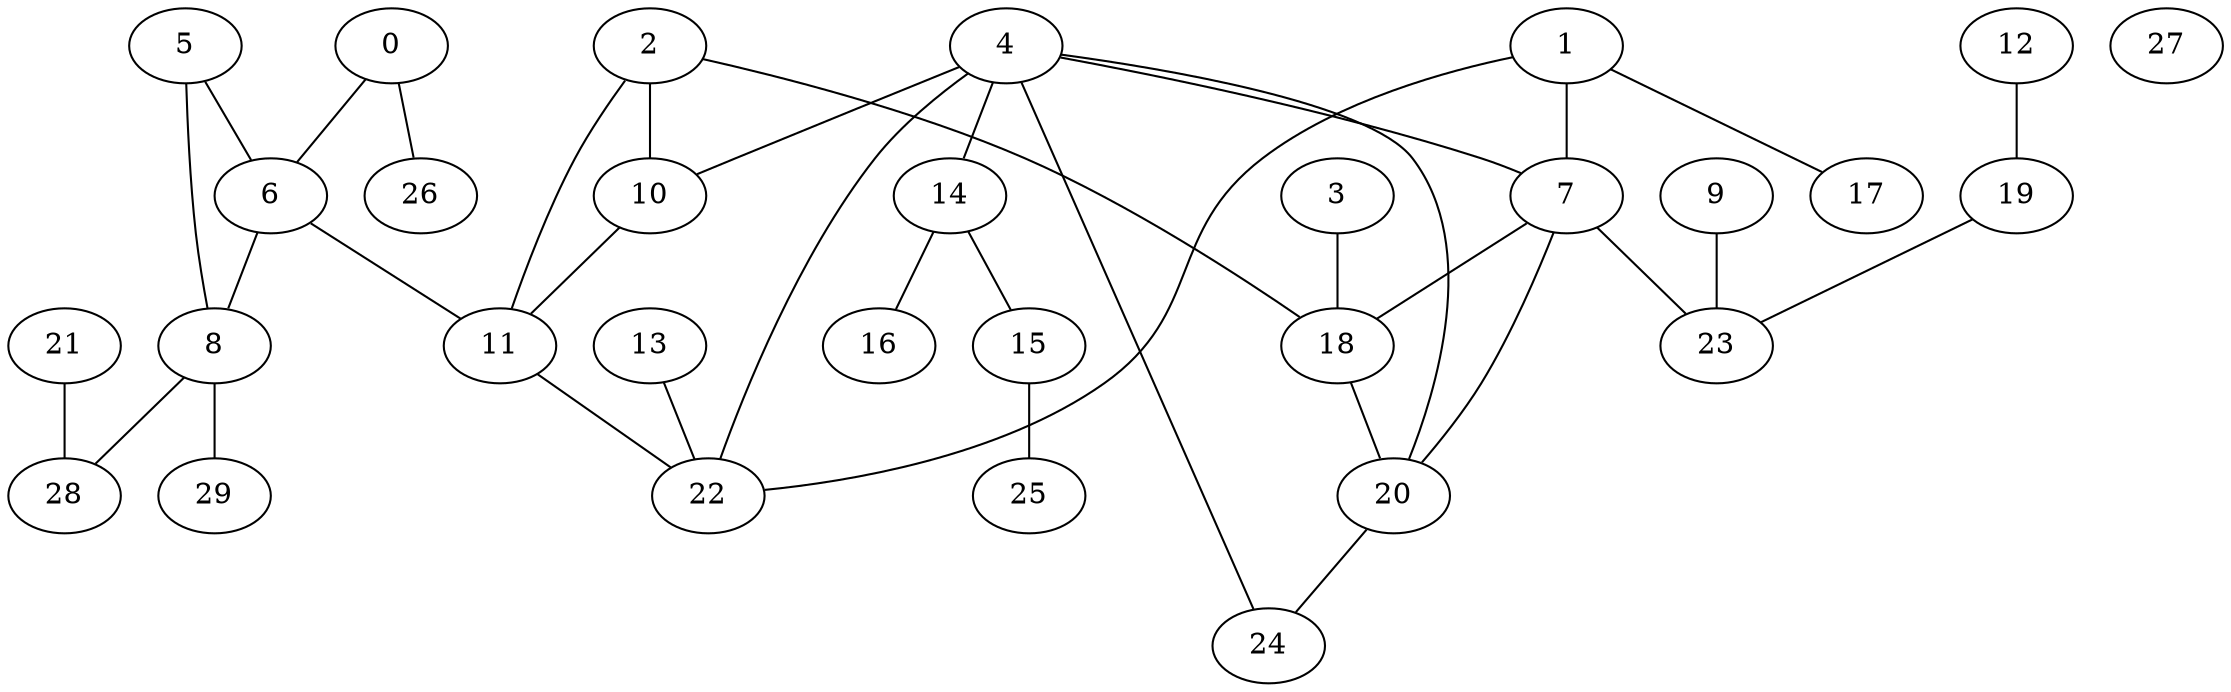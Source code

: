 graph {
  0;
  1;
  2;
  3;
  4;
  5;
  6;
  7;
  8;
  9;
  10;
  11;
  12;
  13;
  14;
  15;
  16;
  17;
  18;
  19;
  20;
  21;
  22;
  23;
  24;
  25;
  26;
  27;
  28;
  29;
  0 -- 6;
  0 -- 26;
  1 -- 17;
  1 -- 22;
  1 -- 7;
  2 -- 18;
  2 -- 10;
  2 -- 11;
  3 -- 18;
  4 -- 20;
  4 -- 22;
  4 -- 7;
  4 -- 24;
  4 -- 10;
  4 -- 14;
  5 -- 6;
  5 -- 8;
  6 -- 8;
  6 -- 11;
  7 -- 18;
  7 -- 20;
  7 -- 23;
  8 -- 28;
  8 -- 29;
  9 -- 23;
  10 -- 11;
  11 -- 22;
  12 -- 19;
  13 -- 22;
  14 -- 16;
  14 -- 15;
  15 -- 25;
  18 -- 20;
  19 -- 23;
  20 -- 24;
  21 -- 28;
}